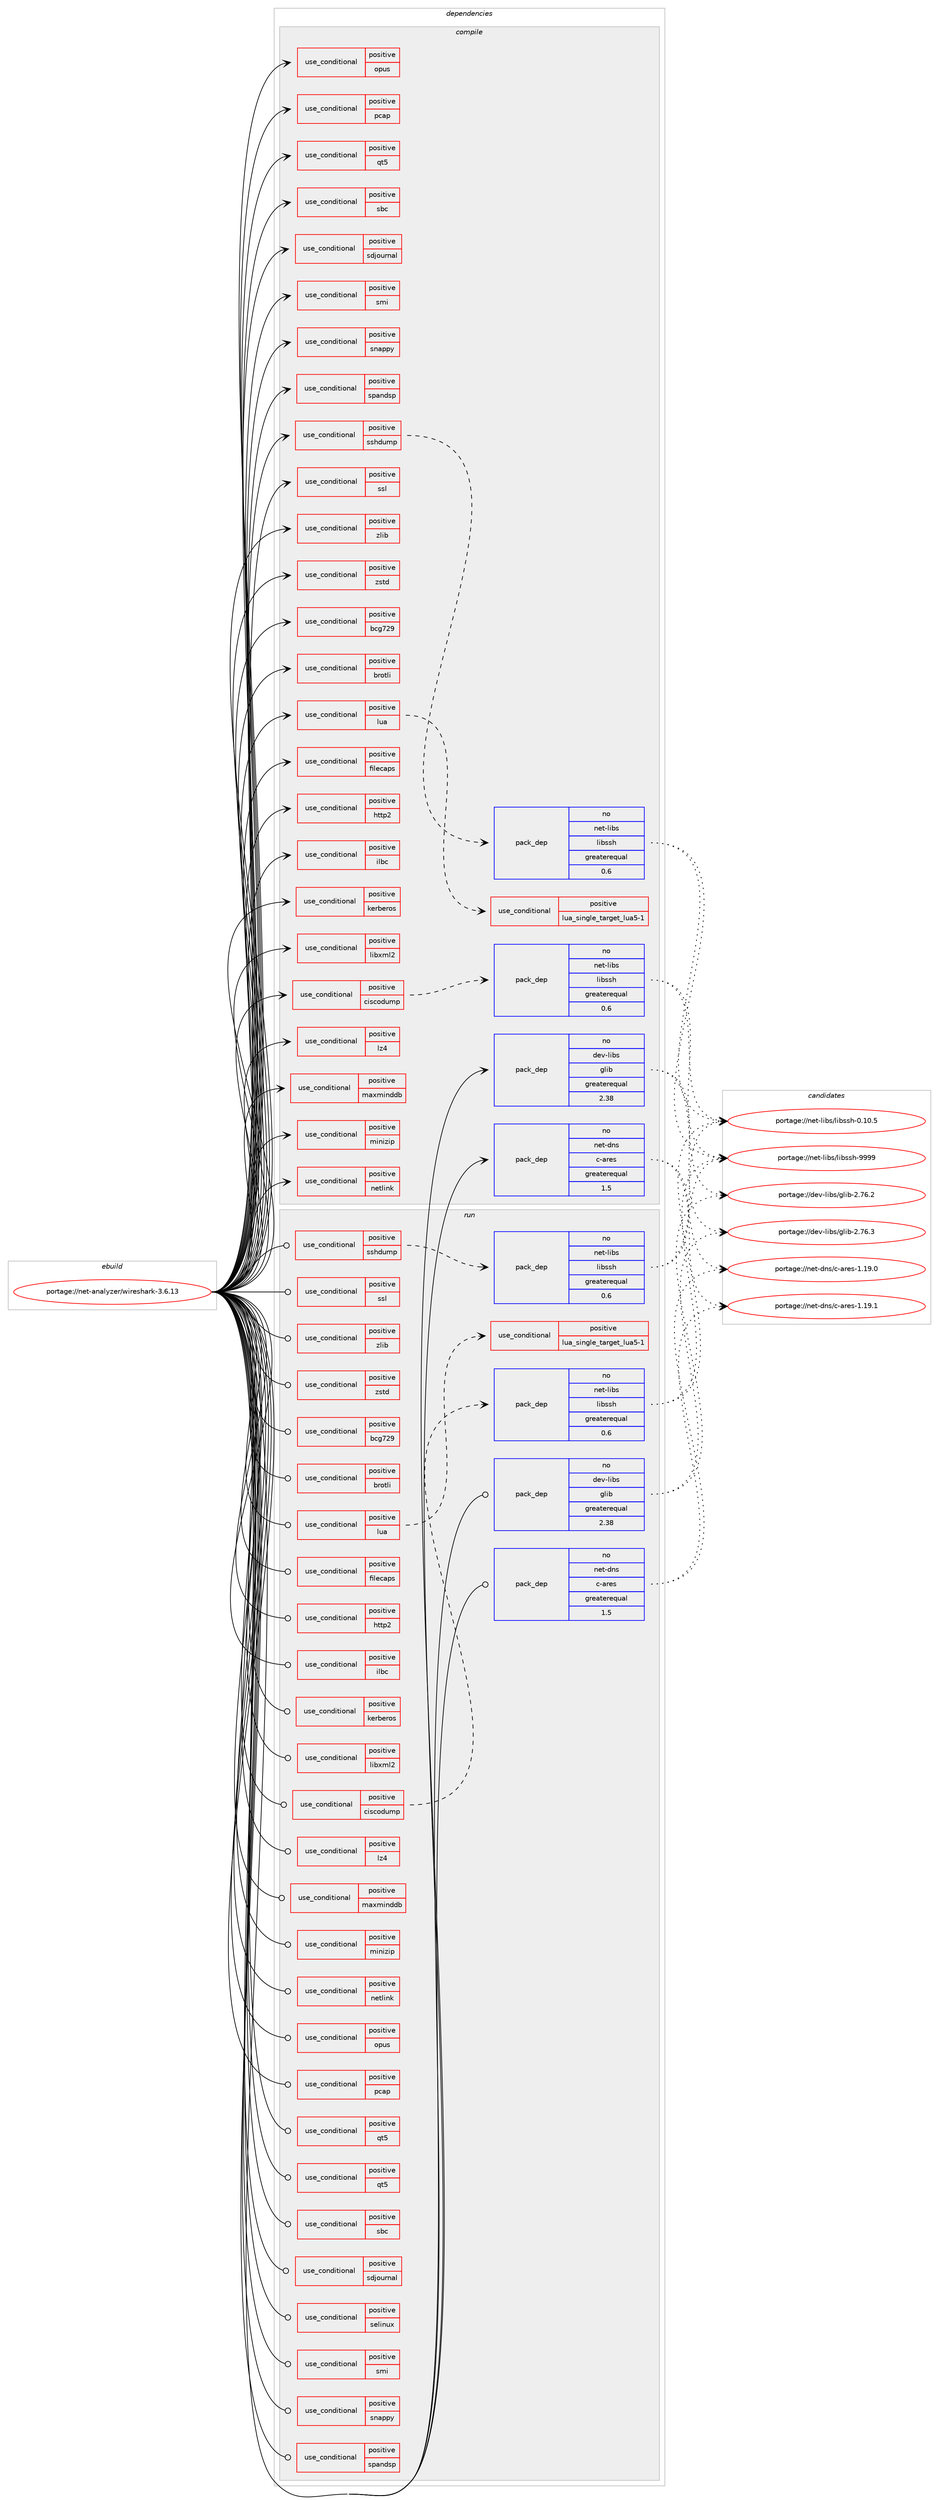 digraph prolog {

# *************
# Graph options
# *************

newrank=true;
concentrate=true;
compound=true;
graph [rankdir=LR,fontname=Helvetica,fontsize=10,ranksep=1.5];#, ranksep=2.5, nodesep=0.2];
edge  [arrowhead=vee];
node  [fontname=Helvetica,fontsize=10];

# **********
# The ebuild
# **********

subgraph cluster_leftcol {
color=gray;
rank=same;
label=<<i>ebuild</i>>;
id [label="portage://net-analyzer/wireshark-3.6.13", color=red, width=4, href="../net-analyzer/wireshark-3.6.13.svg"];
}

# ****************
# The dependencies
# ****************

subgraph cluster_midcol {
color=gray;
label=<<i>dependencies</i>>;
subgraph cluster_compile {
fillcolor="#eeeeee";
style=filled;
label=<<i>compile</i>>;
subgraph cond7 {
dependency7 [label=<<TABLE BORDER="0" CELLBORDER="1" CELLSPACING="0" CELLPADDING="4"><TR><TD ROWSPAN="3" CELLPADDING="10">use_conditional</TD></TR><TR><TD>positive</TD></TR><TR><TD>bcg729</TD></TR></TABLE>>, shape=none, color=red];
# *** BEGIN UNKNOWN DEPENDENCY TYPE (TODO) ***
# dependency7 -> package_dependency(portage://net-analyzer/wireshark-3.6.13,install,no,media-libs,bcg729,none,[,,],[],[])
# *** END UNKNOWN DEPENDENCY TYPE (TODO) ***

}
id:e -> dependency7:w [weight=20,style="solid",arrowhead="vee"];
subgraph cond8 {
dependency8 [label=<<TABLE BORDER="0" CELLBORDER="1" CELLSPACING="0" CELLPADDING="4"><TR><TD ROWSPAN="3" CELLPADDING="10">use_conditional</TD></TR><TR><TD>positive</TD></TR><TR><TD>brotli</TD></TR></TABLE>>, shape=none, color=red];
# *** BEGIN UNKNOWN DEPENDENCY TYPE (TODO) ***
# dependency8 -> package_dependency(portage://net-analyzer/wireshark-3.6.13,install,no,app-arch,brotli,none,[,,],any_same_slot,[])
# *** END UNKNOWN DEPENDENCY TYPE (TODO) ***

}
id:e -> dependency8:w [weight=20,style="solid",arrowhead="vee"];
subgraph cond9 {
dependency9 [label=<<TABLE BORDER="0" CELLBORDER="1" CELLSPACING="0" CELLPADDING="4"><TR><TD ROWSPAN="3" CELLPADDING="10">use_conditional</TD></TR><TR><TD>positive</TD></TR><TR><TD>ciscodump</TD></TR></TABLE>>, shape=none, color=red];
subgraph pack1 {
dependency10 [label=<<TABLE BORDER="0" CELLBORDER="1" CELLSPACING="0" CELLPADDING="4" WIDTH="220"><TR><TD ROWSPAN="6" CELLPADDING="30">pack_dep</TD></TR><TR><TD WIDTH="110">no</TD></TR><TR><TD>net-libs</TD></TR><TR><TD>libssh</TD></TR><TR><TD>greaterequal</TD></TR><TR><TD>0.6</TD></TR></TABLE>>, shape=none, color=blue];
}
dependency9:e -> dependency10:w [weight=20,style="dashed",arrowhead="vee"];
}
id:e -> dependency9:w [weight=20,style="solid",arrowhead="vee"];
subgraph cond10 {
dependency11 [label=<<TABLE BORDER="0" CELLBORDER="1" CELLSPACING="0" CELLPADDING="4"><TR><TD ROWSPAN="3" CELLPADDING="10">use_conditional</TD></TR><TR><TD>positive</TD></TR><TR><TD>filecaps</TD></TR></TABLE>>, shape=none, color=red];
# *** BEGIN UNKNOWN DEPENDENCY TYPE (TODO) ***
# dependency11 -> package_dependency(portage://net-analyzer/wireshark-3.6.13,install,no,sys-libs,libcap,none,[,,],[],[])
# *** END UNKNOWN DEPENDENCY TYPE (TODO) ***

}
id:e -> dependency11:w [weight=20,style="solid",arrowhead="vee"];
subgraph cond11 {
dependency12 [label=<<TABLE BORDER="0" CELLBORDER="1" CELLSPACING="0" CELLPADDING="4"><TR><TD ROWSPAN="3" CELLPADDING="10">use_conditional</TD></TR><TR><TD>positive</TD></TR><TR><TD>http2</TD></TR></TABLE>>, shape=none, color=red];
# *** BEGIN UNKNOWN DEPENDENCY TYPE (TODO) ***
# dependency12 -> package_dependency(portage://net-analyzer/wireshark-3.6.13,install,no,net-libs,nghttp2,none,[,,],any_same_slot,[])
# *** END UNKNOWN DEPENDENCY TYPE (TODO) ***

}
id:e -> dependency12:w [weight=20,style="solid",arrowhead="vee"];
subgraph cond12 {
dependency13 [label=<<TABLE BORDER="0" CELLBORDER="1" CELLSPACING="0" CELLPADDING="4"><TR><TD ROWSPAN="3" CELLPADDING="10">use_conditional</TD></TR><TR><TD>positive</TD></TR><TR><TD>ilbc</TD></TR></TABLE>>, shape=none, color=red];
# *** BEGIN UNKNOWN DEPENDENCY TYPE (TODO) ***
# dependency13 -> package_dependency(portage://net-analyzer/wireshark-3.6.13,install,no,media-libs,libilbc,none,[,,],[],[])
# *** END UNKNOWN DEPENDENCY TYPE (TODO) ***

}
id:e -> dependency13:w [weight=20,style="solid",arrowhead="vee"];
subgraph cond13 {
dependency14 [label=<<TABLE BORDER="0" CELLBORDER="1" CELLSPACING="0" CELLPADDING="4"><TR><TD ROWSPAN="3" CELLPADDING="10">use_conditional</TD></TR><TR><TD>positive</TD></TR><TR><TD>kerberos</TD></TR></TABLE>>, shape=none, color=red];
# *** BEGIN UNKNOWN DEPENDENCY TYPE (TODO) ***
# dependency14 -> package_dependency(portage://net-analyzer/wireshark-3.6.13,install,no,virtual,krb5,none,[,,],[],[])
# *** END UNKNOWN DEPENDENCY TYPE (TODO) ***

}
id:e -> dependency14:w [weight=20,style="solid",arrowhead="vee"];
subgraph cond14 {
dependency15 [label=<<TABLE BORDER="0" CELLBORDER="1" CELLSPACING="0" CELLPADDING="4"><TR><TD ROWSPAN="3" CELLPADDING="10">use_conditional</TD></TR><TR><TD>positive</TD></TR><TR><TD>libxml2</TD></TR></TABLE>>, shape=none, color=red];
# *** BEGIN UNKNOWN DEPENDENCY TYPE (TODO) ***
# dependency15 -> package_dependency(portage://net-analyzer/wireshark-3.6.13,install,no,dev-libs,libxml2,none,[,,],[],[])
# *** END UNKNOWN DEPENDENCY TYPE (TODO) ***

}
id:e -> dependency15:w [weight=20,style="solid",arrowhead="vee"];
subgraph cond15 {
dependency16 [label=<<TABLE BORDER="0" CELLBORDER="1" CELLSPACING="0" CELLPADDING="4"><TR><TD ROWSPAN="3" CELLPADDING="10">use_conditional</TD></TR><TR><TD>positive</TD></TR><TR><TD>lua</TD></TR></TABLE>>, shape=none, color=red];
subgraph cond16 {
dependency17 [label=<<TABLE BORDER="0" CELLBORDER="1" CELLSPACING="0" CELLPADDING="4"><TR><TD ROWSPAN="3" CELLPADDING="10">use_conditional</TD></TR><TR><TD>positive</TD></TR><TR><TD>lua_single_target_lua5-1</TD></TR></TABLE>>, shape=none, color=red];
# *** BEGIN UNKNOWN DEPENDENCY TYPE (TODO) ***
# dependency17 -> package_dependency(portage://net-analyzer/wireshark-3.6.13,install,no,dev-lang,lua,none,[,,],[slot(5.1)],[])
# *** END UNKNOWN DEPENDENCY TYPE (TODO) ***

}
dependency16:e -> dependency17:w [weight=20,style="dashed",arrowhead="vee"];
}
id:e -> dependency16:w [weight=20,style="solid",arrowhead="vee"];
subgraph cond17 {
dependency18 [label=<<TABLE BORDER="0" CELLBORDER="1" CELLSPACING="0" CELLPADDING="4"><TR><TD ROWSPAN="3" CELLPADDING="10">use_conditional</TD></TR><TR><TD>positive</TD></TR><TR><TD>lz4</TD></TR></TABLE>>, shape=none, color=red];
# *** BEGIN UNKNOWN DEPENDENCY TYPE (TODO) ***
# dependency18 -> package_dependency(portage://net-analyzer/wireshark-3.6.13,install,no,app-arch,lz4,none,[,,],any_same_slot,[])
# *** END UNKNOWN DEPENDENCY TYPE (TODO) ***

}
id:e -> dependency18:w [weight=20,style="solid",arrowhead="vee"];
subgraph cond18 {
dependency19 [label=<<TABLE BORDER="0" CELLBORDER="1" CELLSPACING="0" CELLPADDING="4"><TR><TD ROWSPAN="3" CELLPADDING="10">use_conditional</TD></TR><TR><TD>positive</TD></TR><TR><TD>maxminddb</TD></TR></TABLE>>, shape=none, color=red];
# *** BEGIN UNKNOWN DEPENDENCY TYPE (TODO) ***
# dependency19 -> package_dependency(portage://net-analyzer/wireshark-3.6.13,install,no,dev-libs,libmaxminddb,none,[,,],any_same_slot,[])
# *** END UNKNOWN DEPENDENCY TYPE (TODO) ***

}
id:e -> dependency19:w [weight=20,style="solid",arrowhead="vee"];
subgraph cond19 {
dependency20 [label=<<TABLE BORDER="0" CELLBORDER="1" CELLSPACING="0" CELLPADDING="4"><TR><TD ROWSPAN="3" CELLPADDING="10">use_conditional</TD></TR><TR><TD>positive</TD></TR><TR><TD>minizip</TD></TR></TABLE>>, shape=none, color=red];
# *** BEGIN UNKNOWN DEPENDENCY TYPE (TODO) ***
# dependency20 -> package_dependency(portage://net-analyzer/wireshark-3.6.13,install,no,sys-libs,zlib,none,[,,],[],[use(enable(minizip),none)])
# *** END UNKNOWN DEPENDENCY TYPE (TODO) ***

}
id:e -> dependency20:w [weight=20,style="solid",arrowhead="vee"];
subgraph cond20 {
dependency21 [label=<<TABLE BORDER="0" CELLBORDER="1" CELLSPACING="0" CELLPADDING="4"><TR><TD ROWSPAN="3" CELLPADDING="10">use_conditional</TD></TR><TR><TD>positive</TD></TR><TR><TD>netlink</TD></TR></TABLE>>, shape=none, color=red];
# *** BEGIN UNKNOWN DEPENDENCY TYPE (TODO) ***
# dependency21 -> package_dependency(portage://net-analyzer/wireshark-3.6.13,install,no,dev-libs,libnl,none,[,,],[slot(3)],[])
# *** END UNKNOWN DEPENDENCY TYPE (TODO) ***

}
id:e -> dependency21:w [weight=20,style="solid",arrowhead="vee"];
subgraph cond21 {
dependency22 [label=<<TABLE BORDER="0" CELLBORDER="1" CELLSPACING="0" CELLPADDING="4"><TR><TD ROWSPAN="3" CELLPADDING="10">use_conditional</TD></TR><TR><TD>positive</TD></TR><TR><TD>opus</TD></TR></TABLE>>, shape=none, color=red];
# *** BEGIN UNKNOWN DEPENDENCY TYPE (TODO) ***
# dependency22 -> package_dependency(portage://net-analyzer/wireshark-3.6.13,install,no,media-libs,opus,none,[,,],[],[])
# *** END UNKNOWN DEPENDENCY TYPE (TODO) ***

}
id:e -> dependency22:w [weight=20,style="solid",arrowhead="vee"];
subgraph cond22 {
dependency23 [label=<<TABLE BORDER="0" CELLBORDER="1" CELLSPACING="0" CELLPADDING="4"><TR><TD ROWSPAN="3" CELLPADDING="10">use_conditional</TD></TR><TR><TD>positive</TD></TR><TR><TD>pcap</TD></TR></TABLE>>, shape=none, color=red];
# *** BEGIN UNKNOWN DEPENDENCY TYPE (TODO) ***
# dependency23 -> package_dependency(portage://net-analyzer/wireshark-3.6.13,install,no,net-libs,libpcap,none,[,,],[],[])
# *** END UNKNOWN DEPENDENCY TYPE (TODO) ***

}
id:e -> dependency23:w [weight=20,style="solid",arrowhead="vee"];
subgraph cond23 {
dependency24 [label=<<TABLE BORDER="0" CELLBORDER="1" CELLSPACING="0" CELLPADDING="4"><TR><TD ROWSPAN="3" CELLPADDING="10">use_conditional</TD></TR><TR><TD>positive</TD></TR><TR><TD>qt5</TD></TR></TABLE>>, shape=none, color=red];
# *** BEGIN UNKNOWN DEPENDENCY TYPE (TODO) ***
# dependency24 -> package_dependency(portage://net-analyzer/wireshark-3.6.13,install,no,dev-qt,qtcore,none,[,,],[slot(5)],[])
# *** END UNKNOWN DEPENDENCY TYPE (TODO) ***

# *** BEGIN UNKNOWN DEPENDENCY TYPE (TODO) ***
# dependency24 -> package_dependency(portage://net-analyzer/wireshark-3.6.13,install,no,dev-qt,qtgui,none,[,,],[slot(5)],[])
# *** END UNKNOWN DEPENDENCY TYPE (TODO) ***

# *** BEGIN UNKNOWN DEPENDENCY TYPE (TODO) ***
# dependency24 -> package_dependency(portage://net-analyzer/wireshark-3.6.13,install,no,dev-qt,qtmultimedia,none,[,,],[slot(5)],[])
# *** END UNKNOWN DEPENDENCY TYPE (TODO) ***

# *** BEGIN UNKNOWN DEPENDENCY TYPE (TODO) ***
# dependency24 -> package_dependency(portage://net-analyzer/wireshark-3.6.13,install,no,dev-qt,qtprintsupport,none,[,,],[slot(5)],[])
# *** END UNKNOWN DEPENDENCY TYPE (TODO) ***

# *** BEGIN UNKNOWN DEPENDENCY TYPE (TODO) ***
# dependency24 -> package_dependency(portage://net-analyzer/wireshark-3.6.13,install,no,dev-qt,qtwidgets,none,[,,],[slot(5)],[])
# *** END UNKNOWN DEPENDENCY TYPE (TODO) ***

# *** BEGIN UNKNOWN DEPENDENCY TYPE (TODO) ***
# dependency24 -> package_dependency(portage://net-analyzer/wireshark-3.6.13,install,no,x11-misc,xdg-utils,none,[,,],[],[])
# *** END UNKNOWN DEPENDENCY TYPE (TODO) ***

}
id:e -> dependency24:w [weight=20,style="solid",arrowhead="vee"];
subgraph cond24 {
dependency25 [label=<<TABLE BORDER="0" CELLBORDER="1" CELLSPACING="0" CELLPADDING="4"><TR><TD ROWSPAN="3" CELLPADDING="10">use_conditional</TD></TR><TR><TD>positive</TD></TR><TR><TD>sbc</TD></TR></TABLE>>, shape=none, color=red];
# *** BEGIN UNKNOWN DEPENDENCY TYPE (TODO) ***
# dependency25 -> package_dependency(portage://net-analyzer/wireshark-3.6.13,install,no,media-libs,sbc,none,[,,],[],[])
# *** END UNKNOWN DEPENDENCY TYPE (TODO) ***

}
id:e -> dependency25:w [weight=20,style="solid",arrowhead="vee"];
subgraph cond25 {
dependency26 [label=<<TABLE BORDER="0" CELLBORDER="1" CELLSPACING="0" CELLPADDING="4"><TR><TD ROWSPAN="3" CELLPADDING="10">use_conditional</TD></TR><TR><TD>positive</TD></TR><TR><TD>sdjournal</TD></TR></TABLE>>, shape=none, color=red];
# *** BEGIN UNKNOWN DEPENDENCY TYPE (TODO) ***
# dependency26 -> package_dependency(portage://net-analyzer/wireshark-3.6.13,install,no,sys-apps,systemd,none,[,,],[],[])
# *** END UNKNOWN DEPENDENCY TYPE (TODO) ***

}
id:e -> dependency26:w [weight=20,style="solid",arrowhead="vee"];
subgraph cond26 {
dependency27 [label=<<TABLE BORDER="0" CELLBORDER="1" CELLSPACING="0" CELLPADDING="4"><TR><TD ROWSPAN="3" CELLPADDING="10">use_conditional</TD></TR><TR><TD>positive</TD></TR><TR><TD>smi</TD></TR></TABLE>>, shape=none, color=red];
# *** BEGIN UNKNOWN DEPENDENCY TYPE (TODO) ***
# dependency27 -> package_dependency(portage://net-analyzer/wireshark-3.6.13,install,no,net-libs,libsmi,none,[,,],[],[])
# *** END UNKNOWN DEPENDENCY TYPE (TODO) ***

}
id:e -> dependency27:w [weight=20,style="solid",arrowhead="vee"];
subgraph cond27 {
dependency28 [label=<<TABLE BORDER="0" CELLBORDER="1" CELLSPACING="0" CELLPADDING="4"><TR><TD ROWSPAN="3" CELLPADDING="10">use_conditional</TD></TR><TR><TD>positive</TD></TR><TR><TD>snappy</TD></TR></TABLE>>, shape=none, color=red];
# *** BEGIN UNKNOWN DEPENDENCY TYPE (TODO) ***
# dependency28 -> package_dependency(portage://net-analyzer/wireshark-3.6.13,install,no,app-arch,snappy,none,[,,],any_same_slot,[])
# *** END UNKNOWN DEPENDENCY TYPE (TODO) ***

}
id:e -> dependency28:w [weight=20,style="solid",arrowhead="vee"];
subgraph cond28 {
dependency29 [label=<<TABLE BORDER="0" CELLBORDER="1" CELLSPACING="0" CELLPADDING="4"><TR><TD ROWSPAN="3" CELLPADDING="10">use_conditional</TD></TR><TR><TD>positive</TD></TR><TR><TD>spandsp</TD></TR></TABLE>>, shape=none, color=red];
# *** BEGIN UNKNOWN DEPENDENCY TYPE (TODO) ***
# dependency29 -> package_dependency(portage://net-analyzer/wireshark-3.6.13,install,no,media-libs,spandsp,none,[,,],[],[])
# *** END UNKNOWN DEPENDENCY TYPE (TODO) ***

}
id:e -> dependency29:w [weight=20,style="solid",arrowhead="vee"];
subgraph cond29 {
dependency30 [label=<<TABLE BORDER="0" CELLBORDER="1" CELLSPACING="0" CELLPADDING="4"><TR><TD ROWSPAN="3" CELLPADDING="10">use_conditional</TD></TR><TR><TD>positive</TD></TR><TR><TD>sshdump</TD></TR></TABLE>>, shape=none, color=red];
subgraph pack2 {
dependency31 [label=<<TABLE BORDER="0" CELLBORDER="1" CELLSPACING="0" CELLPADDING="4" WIDTH="220"><TR><TD ROWSPAN="6" CELLPADDING="30">pack_dep</TD></TR><TR><TD WIDTH="110">no</TD></TR><TR><TD>net-libs</TD></TR><TR><TD>libssh</TD></TR><TR><TD>greaterequal</TD></TR><TR><TD>0.6</TD></TR></TABLE>>, shape=none, color=blue];
}
dependency30:e -> dependency31:w [weight=20,style="dashed",arrowhead="vee"];
}
id:e -> dependency30:w [weight=20,style="solid",arrowhead="vee"];
subgraph cond30 {
dependency32 [label=<<TABLE BORDER="0" CELLBORDER="1" CELLSPACING="0" CELLPADDING="4"><TR><TD ROWSPAN="3" CELLPADDING="10">use_conditional</TD></TR><TR><TD>positive</TD></TR><TR><TD>ssl</TD></TR></TABLE>>, shape=none, color=red];
# *** BEGIN UNKNOWN DEPENDENCY TYPE (TODO) ***
# dependency32 -> package_dependency(portage://net-analyzer/wireshark-3.6.13,install,no,net-libs,gnutls,none,[,,],any_same_slot,[])
# *** END UNKNOWN DEPENDENCY TYPE (TODO) ***

}
id:e -> dependency32:w [weight=20,style="solid",arrowhead="vee"];
subgraph cond31 {
dependency33 [label=<<TABLE BORDER="0" CELLBORDER="1" CELLSPACING="0" CELLPADDING="4"><TR><TD ROWSPAN="3" CELLPADDING="10">use_conditional</TD></TR><TR><TD>positive</TD></TR><TR><TD>zlib</TD></TR></TABLE>>, shape=none, color=red];
# *** BEGIN UNKNOWN DEPENDENCY TYPE (TODO) ***
# dependency33 -> package_dependency(portage://net-analyzer/wireshark-3.6.13,install,no,sys-libs,zlib,none,[,,],[],[])
# *** END UNKNOWN DEPENDENCY TYPE (TODO) ***

}
id:e -> dependency33:w [weight=20,style="solid",arrowhead="vee"];
subgraph cond32 {
dependency34 [label=<<TABLE BORDER="0" CELLBORDER="1" CELLSPACING="0" CELLPADDING="4"><TR><TD ROWSPAN="3" CELLPADDING="10">use_conditional</TD></TR><TR><TD>positive</TD></TR><TR><TD>zstd</TD></TR></TABLE>>, shape=none, color=red];
# *** BEGIN UNKNOWN DEPENDENCY TYPE (TODO) ***
# dependency34 -> package_dependency(portage://net-analyzer/wireshark-3.6.13,install,no,app-arch,zstd,none,[,,],any_same_slot,[])
# *** END UNKNOWN DEPENDENCY TYPE (TODO) ***

}
id:e -> dependency34:w [weight=20,style="solid",arrowhead="vee"];
# *** BEGIN UNKNOWN DEPENDENCY TYPE (TODO) ***
# id -> package_dependency(portage://net-analyzer/wireshark-3.6.13,install,no,acct-group,pcap,none,[,,],[],[])
# *** END UNKNOWN DEPENDENCY TYPE (TODO) ***

subgraph pack3 {
dependency35 [label=<<TABLE BORDER="0" CELLBORDER="1" CELLSPACING="0" CELLPADDING="4" WIDTH="220"><TR><TD ROWSPAN="6" CELLPADDING="30">pack_dep</TD></TR><TR><TD WIDTH="110">no</TD></TR><TR><TD>dev-libs</TD></TR><TR><TD>glib</TD></TR><TR><TD>greaterequal</TD></TR><TR><TD>2.38</TD></TR></TABLE>>, shape=none, color=blue];
}
id:e -> dependency35:w [weight=20,style="solid",arrowhead="vee"];
# *** BEGIN UNKNOWN DEPENDENCY TYPE (TODO) ***
# id -> package_dependency(portage://net-analyzer/wireshark-3.6.13,install,no,dev-libs,libgcrypt,none,[,,],any_same_slot,[])
# *** END UNKNOWN DEPENDENCY TYPE (TODO) ***

# *** BEGIN UNKNOWN DEPENDENCY TYPE (TODO) ***
# id -> package_dependency(portage://net-analyzer/wireshark-3.6.13,install,no,media-libs,speexdsp,none,[,,],[],[])
# *** END UNKNOWN DEPENDENCY TYPE (TODO) ***

subgraph pack4 {
dependency36 [label=<<TABLE BORDER="0" CELLBORDER="1" CELLSPACING="0" CELLPADDING="4" WIDTH="220"><TR><TD ROWSPAN="6" CELLPADDING="30">pack_dep</TD></TR><TR><TD WIDTH="110">no</TD></TR><TR><TD>net-dns</TD></TR><TR><TD>c-ares</TD></TR><TR><TD>greaterequal</TD></TR><TR><TD>1.5</TD></TR></TABLE>>, shape=none, color=blue];
}
id:e -> dependency36:w [weight=20,style="solid",arrowhead="vee"];
}
subgraph cluster_compileandrun {
fillcolor="#eeeeee";
style=filled;
label=<<i>compile and run</i>>;
}
subgraph cluster_run {
fillcolor="#eeeeee";
style=filled;
label=<<i>run</i>>;
subgraph cond33 {
dependency37 [label=<<TABLE BORDER="0" CELLBORDER="1" CELLSPACING="0" CELLPADDING="4"><TR><TD ROWSPAN="3" CELLPADDING="10">use_conditional</TD></TR><TR><TD>positive</TD></TR><TR><TD>bcg729</TD></TR></TABLE>>, shape=none, color=red];
# *** BEGIN UNKNOWN DEPENDENCY TYPE (TODO) ***
# dependency37 -> package_dependency(portage://net-analyzer/wireshark-3.6.13,run,no,media-libs,bcg729,none,[,,],[],[])
# *** END UNKNOWN DEPENDENCY TYPE (TODO) ***

}
id:e -> dependency37:w [weight=20,style="solid",arrowhead="odot"];
subgraph cond34 {
dependency38 [label=<<TABLE BORDER="0" CELLBORDER="1" CELLSPACING="0" CELLPADDING="4"><TR><TD ROWSPAN="3" CELLPADDING="10">use_conditional</TD></TR><TR><TD>positive</TD></TR><TR><TD>brotli</TD></TR></TABLE>>, shape=none, color=red];
# *** BEGIN UNKNOWN DEPENDENCY TYPE (TODO) ***
# dependency38 -> package_dependency(portage://net-analyzer/wireshark-3.6.13,run,no,app-arch,brotli,none,[,,],any_same_slot,[])
# *** END UNKNOWN DEPENDENCY TYPE (TODO) ***

}
id:e -> dependency38:w [weight=20,style="solid",arrowhead="odot"];
subgraph cond35 {
dependency39 [label=<<TABLE BORDER="0" CELLBORDER="1" CELLSPACING="0" CELLPADDING="4"><TR><TD ROWSPAN="3" CELLPADDING="10">use_conditional</TD></TR><TR><TD>positive</TD></TR><TR><TD>ciscodump</TD></TR></TABLE>>, shape=none, color=red];
subgraph pack5 {
dependency40 [label=<<TABLE BORDER="0" CELLBORDER="1" CELLSPACING="0" CELLPADDING="4" WIDTH="220"><TR><TD ROWSPAN="6" CELLPADDING="30">pack_dep</TD></TR><TR><TD WIDTH="110">no</TD></TR><TR><TD>net-libs</TD></TR><TR><TD>libssh</TD></TR><TR><TD>greaterequal</TD></TR><TR><TD>0.6</TD></TR></TABLE>>, shape=none, color=blue];
}
dependency39:e -> dependency40:w [weight=20,style="dashed",arrowhead="vee"];
}
id:e -> dependency39:w [weight=20,style="solid",arrowhead="odot"];
subgraph cond36 {
dependency41 [label=<<TABLE BORDER="0" CELLBORDER="1" CELLSPACING="0" CELLPADDING="4"><TR><TD ROWSPAN="3" CELLPADDING="10">use_conditional</TD></TR><TR><TD>positive</TD></TR><TR><TD>filecaps</TD></TR></TABLE>>, shape=none, color=red];
# *** BEGIN UNKNOWN DEPENDENCY TYPE (TODO) ***
# dependency41 -> package_dependency(portage://net-analyzer/wireshark-3.6.13,run,no,sys-libs,libcap,none,[,,],[],[])
# *** END UNKNOWN DEPENDENCY TYPE (TODO) ***

}
id:e -> dependency41:w [weight=20,style="solid",arrowhead="odot"];
subgraph cond37 {
dependency42 [label=<<TABLE BORDER="0" CELLBORDER="1" CELLSPACING="0" CELLPADDING="4"><TR><TD ROWSPAN="3" CELLPADDING="10">use_conditional</TD></TR><TR><TD>positive</TD></TR><TR><TD>http2</TD></TR></TABLE>>, shape=none, color=red];
# *** BEGIN UNKNOWN DEPENDENCY TYPE (TODO) ***
# dependency42 -> package_dependency(portage://net-analyzer/wireshark-3.6.13,run,no,net-libs,nghttp2,none,[,,],any_same_slot,[])
# *** END UNKNOWN DEPENDENCY TYPE (TODO) ***

}
id:e -> dependency42:w [weight=20,style="solid",arrowhead="odot"];
subgraph cond38 {
dependency43 [label=<<TABLE BORDER="0" CELLBORDER="1" CELLSPACING="0" CELLPADDING="4"><TR><TD ROWSPAN="3" CELLPADDING="10">use_conditional</TD></TR><TR><TD>positive</TD></TR><TR><TD>ilbc</TD></TR></TABLE>>, shape=none, color=red];
# *** BEGIN UNKNOWN DEPENDENCY TYPE (TODO) ***
# dependency43 -> package_dependency(portage://net-analyzer/wireshark-3.6.13,run,no,media-libs,libilbc,none,[,,],[],[])
# *** END UNKNOWN DEPENDENCY TYPE (TODO) ***

}
id:e -> dependency43:w [weight=20,style="solid",arrowhead="odot"];
subgraph cond39 {
dependency44 [label=<<TABLE BORDER="0" CELLBORDER="1" CELLSPACING="0" CELLPADDING="4"><TR><TD ROWSPAN="3" CELLPADDING="10">use_conditional</TD></TR><TR><TD>positive</TD></TR><TR><TD>kerberos</TD></TR></TABLE>>, shape=none, color=red];
# *** BEGIN UNKNOWN DEPENDENCY TYPE (TODO) ***
# dependency44 -> package_dependency(portage://net-analyzer/wireshark-3.6.13,run,no,virtual,krb5,none,[,,],[],[])
# *** END UNKNOWN DEPENDENCY TYPE (TODO) ***

}
id:e -> dependency44:w [weight=20,style="solid",arrowhead="odot"];
subgraph cond40 {
dependency45 [label=<<TABLE BORDER="0" CELLBORDER="1" CELLSPACING="0" CELLPADDING="4"><TR><TD ROWSPAN="3" CELLPADDING="10">use_conditional</TD></TR><TR><TD>positive</TD></TR><TR><TD>libxml2</TD></TR></TABLE>>, shape=none, color=red];
# *** BEGIN UNKNOWN DEPENDENCY TYPE (TODO) ***
# dependency45 -> package_dependency(portage://net-analyzer/wireshark-3.6.13,run,no,dev-libs,libxml2,none,[,,],[],[])
# *** END UNKNOWN DEPENDENCY TYPE (TODO) ***

}
id:e -> dependency45:w [weight=20,style="solid",arrowhead="odot"];
subgraph cond41 {
dependency46 [label=<<TABLE BORDER="0" CELLBORDER="1" CELLSPACING="0" CELLPADDING="4"><TR><TD ROWSPAN="3" CELLPADDING="10">use_conditional</TD></TR><TR><TD>positive</TD></TR><TR><TD>lua</TD></TR></TABLE>>, shape=none, color=red];
subgraph cond42 {
dependency47 [label=<<TABLE BORDER="0" CELLBORDER="1" CELLSPACING="0" CELLPADDING="4"><TR><TD ROWSPAN="3" CELLPADDING="10">use_conditional</TD></TR><TR><TD>positive</TD></TR><TR><TD>lua_single_target_lua5-1</TD></TR></TABLE>>, shape=none, color=red];
# *** BEGIN UNKNOWN DEPENDENCY TYPE (TODO) ***
# dependency47 -> package_dependency(portage://net-analyzer/wireshark-3.6.13,run,no,dev-lang,lua,none,[,,],[slot(5.1)],[])
# *** END UNKNOWN DEPENDENCY TYPE (TODO) ***

}
dependency46:e -> dependency47:w [weight=20,style="dashed",arrowhead="vee"];
}
id:e -> dependency46:w [weight=20,style="solid",arrowhead="odot"];
subgraph cond43 {
dependency48 [label=<<TABLE BORDER="0" CELLBORDER="1" CELLSPACING="0" CELLPADDING="4"><TR><TD ROWSPAN="3" CELLPADDING="10">use_conditional</TD></TR><TR><TD>positive</TD></TR><TR><TD>lz4</TD></TR></TABLE>>, shape=none, color=red];
# *** BEGIN UNKNOWN DEPENDENCY TYPE (TODO) ***
# dependency48 -> package_dependency(portage://net-analyzer/wireshark-3.6.13,run,no,app-arch,lz4,none,[,,],any_same_slot,[])
# *** END UNKNOWN DEPENDENCY TYPE (TODO) ***

}
id:e -> dependency48:w [weight=20,style="solid",arrowhead="odot"];
subgraph cond44 {
dependency49 [label=<<TABLE BORDER="0" CELLBORDER="1" CELLSPACING="0" CELLPADDING="4"><TR><TD ROWSPAN="3" CELLPADDING="10">use_conditional</TD></TR><TR><TD>positive</TD></TR><TR><TD>maxminddb</TD></TR></TABLE>>, shape=none, color=red];
# *** BEGIN UNKNOWN DEPENDENCY TYPE (TODO) ***
# dependency49 -> package_dependency(portage://net-analyzer/wireshark-3.6.13,run,no,dev-libs,libmaxminddb,none,[,,],any_same_slot,[])
# *** END UNKNOWN DEPENDENCY TYPE (TODO) ***

}
id:e -> dependency49:w [weight=20,style="solid",arrowhead="odot"];
subgraph cond45 {
dependency50 [label=<<TABLE BORDER="0" CELLBORDER="1" CELLSPACING="0" CELLPADDING="4"><TR><TD ROWSPAN="3" CELLPADDING="10">use_conditional</TD></TR><TR><TD>positive</TD></TR><TR><TD>minizip</TD></TR></TABLE>>, shape=none, color=red];
# *** BEGIN UNKNOWN DEPENDENCY TYPE (TODO) ***
# dependency50 -> package_dependency(portage://net-analyzer/wireshark-3.6.13,run,no,sys-libs,zlib,none,[,,],[],[use(enable(minizip),none)])
# *** END UNKNOWN DEPENDENCY TYPE (TODO) ***

}
id:e -> dependency50:w [weight=20,style="solid",arrowhead="odot"];
subgraph cond46 {
dependency51 [label=<<TABLE BORDER="0" CELLBORDER="1" CELLSPACING="0" CELLPADDING="4"><TR><TD ROWSPAN="3" CELLPADDING="10">use_conditional</TD></TR><TR><TD>positive</TD></TR><TR><TD>netlink</TD></TR></TABLE>>, shape=none, color=red];
# *** BEGIN UNKNOWN DEPENDENCY TYPE (TODO) ***
# dependency51 -> package_dependency(portage://net-analyzer/wireshark-3.6.13,run,no,dev-libs,libnl,none,[,,],[slot(3)],[])
# *** END UNKNOWN DEPENDENCY TYPE (TODO) ***

}
id:e -> dependency51:w [weight=20,style="solid",arrowhead="odot"];
subgraph cond47 {
dependency52 [label=<<TABLE BORDER="0" CELLBORDER="1" CELLSPACING="0" CELLPADDING="4"><TR><TD ROWSPAN="3" CELLPADDING="10">use_conditional</TD></TR><TR><TD>positive</TD></TR><TR><TD>opus</TD></TR></TABLE>>, shape=none, color=red];
# *** BEGIN UNKNOWN DEPENDENCY TYPE (TODO) ***
# dependency52 -> package_dependency(portage://net-analyzer/wireshark-3.6.13,run,no,media-libs,opus,none,[,,],[],[])
# *** END UNKNOWN DEPENDENCY TYPE (TODO) ***

}
id:e -> dependency52:w [weight=20,style="solid",arrowhead="odot"];
subgraph cond48 {
dependency53 [label=<<TABLE BORDER="0" CELLBORDER="1" CELLSPACING="0" CELLPADDING="4"><TR><TD ROWSPAN="3" CELLPADDING="10">use_conditional</TD></TR><TR><TD>positive</TD></TR><TR><TD>pcap</TD></TR></TABLE>>, shape=none, color=red];
# *** BEGIN UNKNOWN DEPENDENCY TYPE (TODO) ***
# dependency53 -> package_dependency(portage://net-analyzer/wireshark-3.6.13,run,no,net-libs,libpcap,none,[,,],[],[])
# *** END UNKNOWN DEPENDENCY TYPE (TODO) ***

}
id:e -> dependency53:w [weight=20,style="solid",arrowhead="odot"];
subgraph cond49 {
dependency54 [label=<<TABLE BORDER="0" CELLBORDER="1" CELLSPACING="0" CELLPADDING="4"><TR><TD ROWSPAN="3" CELLPADDING="10">use_conditional</TD></TR><TR><TD>positive</TD></TR><TR><TD>qt5</TD></TR></TABLE>>, shape=none, color=red];
# *** BEGIN UNKNOWN DEPENDENCY TYPE (TODO) ***
# dependency54 -> package_dependency(portage://net-analyzer/wireshark-3.6.13,run,no,dev-qt,qtcore,none,[,,],[slot(5)],[])
# *** END UNKNOWN DEPENDENCY TYPE (TODO) ***

# *** BEGIN UNKNOWN DEPENDENCY TYPE (TODO) ***
# dependency54 -> package_dependency(portage://net-analyzer/wireshark-3.6.13,run,no,dev-qt,qtgui,none,[,,],[slot(5)],[])
# *** END UNKNOWN DEPENDENCY TYPE (TODO) ***

# *** BEGIN UNKNOWN DEPENDENCY TYPE (TODO) ***
# dependency54 -> package_dependency(portage://net-analyzer/wireshark-3.6.13,run,no,dev-qt,qtmultimedia,none,[,,],[slot(5)],[])
# *** END UNKNOWN DEPENDENCY TYPE (TODO) ***

# *** BEGIN UNKNOWN DEPENDENCY TYPE (TODO) ***
# dependency54 -> package_dependency(portage://net-analyzer/wireshark-3.6.13,run,no,dev-qt,qtprintsupport,none,[,,],[slot(5)],[])
# *** END UNKNOWN DEPENDENCY TYPE (TODO) ***

# *** BEGIN UNKNOWN DEPENDENCY TYPE (TODO) ***
# dependency54 -> package_dependency(portage://net-analyzer/wireshark-3.6.13,run,no,dev-qt,qtwidgets,none,[,,],[slot(5)],[])
# *** END UNKNOWN DEPENDENCY TYPE (TODO) ***

# *** BEGIN UNKNOWN DEPENDENCY TYPE (TODO) ***
# dependency54 -> package_dependency(portage://net-analyzer/wireshark-3.6.13,run,no,x11-misc,xdg-utils,none,[,,],[],[])
# *** END UNKNOWN DEPENDENCY TYPE (TODO) ***

}
id:e -> dependency54:w [weight=20,style="solid",arrowhead="odot"];
subgraph cond50 {
dependency55 [label=<<TABLE BORDER="0" CELLBORDER="1" CELLSPACING="0" CELLPADDING="4"><TR><TD ROWSPAN="3" CELLPADDING="10">use_conditional</TD></TR><TR><TD>positive</TD></TR><TR><TD>qt5</TD></TR></TABLE>>, shape=none, color=red];
# *** BEGIN UNKNOWN DEPENDENCY TYPE (TODO) ***
# dependency55 -> package_dependency(portage://net-analyzer/wireshark-3.6.13,run,no,virtual,freedesktop-icon-theme,none,[,,],[],[])
# *** END UNKNOWN DEPENDENCY TYPE (TODO) ***

}
id:e -> dependency55:w [weight=20,style="solid",arrowhead="odot"];
subgraph cond51 {
dependency56 [label=<<TABLE BORDER="0" CELLBORDER="1" CELLSPACING="0" CELLPADDING="4"><TR><TD ROWSPAN="3" CELLPADDING="10">use_conditional</TD></TR><TR><TD>positive</TD></TR><TR><TD>sbc</TD></TR></TABLE>>, shape=none, color=red];
# *** BEGIN UNKNOWN DEPENDENCY TYPE (TODO) ***
# dependency56 -> package_dependency(portage://net-analyzer/wireshark-3.6.13,run,no,media-libs,sbc,none,[,,],[],[])
# *** END UNKNOWN DEPENDENCY TYPE (TODO) ***

}
id:e -> dependency56:w [weight=20,style="solid",arrowhead="odot"];
subgraph cond52 {
dependency57 [label=<<TABLE BORDER="0" CELLBORDER="1" CELLSPACING="0" CELLPADDING="4"><TR><TD ROWSPAN="3" CELLPADDING="10">use_conditional</TD></TR><TR><TD>positive</TD></TR><TR><TD>sdjournal</TD></TR></TABLE>>, shape=none, color=red];
# *** BEGIN UNKNOWN DEPENDENCY TYPE (TODO) ***
# dependency57 -> package_dependency(portage://net-analyzer/wireshark-3.6.13,run,no,sys-apps,systemd,none,[,,],[],[])
# *** END UNKNOWN DEPENDENCY TYPE (TODO) ***

}
id:e -> dependency57:w [weight=20,style="solid",arrowhead="odot"];
subgraph cond53 {
dependency58 [label=<<TABLE BORDER="0" CELLBORDER="1" CELLSPACING="0" CELLPADDING="4"><TR><TD ROWSPAN="3" CELLPADDING="10">use_conditional</TD></TR><TR><TD>positive</TD></TR><TR><TD>selinux</TD></TR></TABLE>>, shape=none, color=red];
# *** BEGIN UNKNOWN DEPENDENCY TYPE (TODO) ***
# dependency58 -> package_dependency(portage://net-analyzer/wireshark-3.6.13,run,no,sec-policy,selinux-wireshark,none,[,,],[],[])
# *** END UNKNOWN DEPENDENCY TYPE (TODO) ***

}
id:e -> dependency58:w [weight=20,style="solid",arrowhead="odot"];
subgraph cond54 {
dependency59 [label=<<TABLE BORDER="0" CELLBORDER="1" CELLSPACING="0" CELLPADDING="4"><TR><TD ROWSPAN="3" CELLPADDING="10">use_conditional</TD></TR><TR><TD>positive</TD></TR><TR><TD>smi</TD></TR></TABLE>>, shape=none, color=red];
# *** BEGIN UNKNOWN DEPENDENCY TYPE (TODO) ***
# dependency59 -> package_dependency(portage://net-analyzer/wireshark-3.6.13,run,no,net-libs,libsmi,none,[,,],[],[])
# *** END UNKNOWN DEPENDENCY TYPE (TODO) ***

}
id:e -> dependency59:w [weight=20,style="solid",arrowhead="odot"];
subgraph cond55 {
dependency60 [label=<<TABLE BORDER="0" CELLBORDER="1" CELLSPACING="0" CELLPADDING="4"><TR><TD ROWSPAN="3" CELLPADDING="10">use_conditional</TD></TR><TR><TD>positive</TD></TR><TR><TD>snappy</TD></TR></TABLE>>, shape=none, color=red];
# *** BEGIN UNKNOWN DEPENDENCY TYPE (TODO) ***
# dependency60 -> package_dependency(portage://net-analyzer/wireshark-3.6.13,run,no,app-arch,snappy,none,[,,],any_same_slot,[])
# *** END UNKNOWN DEPENDENCY TYPE (TODO) ***

}
id:e -> dependency60:w [weight=20,style="solid",arrowhead="odot"];
subgraph cond56 {
dependency61 [label=<<TABLE BORDER="0" CELLBORDER="1" CELLSPACING="0" CELLPADDING="4"><TR><TD ROWSPAN="3" CELLPADDING="10">use_conditional</TD></TR><TR><TD>positive</TD></TR><TR><TD>spandsp</TD></TR></TABLE>>, shape=none, color=red];
# *** BEGIN UNKNOWN DEPENDENCY TYPE (TODO) ***
# dependency61 -> package_dependency(portage://net-analyzer/wireshark-3.6.13,run,no,media-libs,spandsp,none,[,,],[],[])
# *** END UNKNOWN DEPENDENCY TYPE (TODO) ***

}
id:e -> dependency61:w [weight=20,style="solid",arrowhead="odot"];
subgraph cond57 {
dependency62 [label=<<TABLE BORDER="0" CELLBORDER="1" CELLSPACING="0" CELLPADDING="4"><TR><TD ROWSPAN="3" CELLPADDING="10">use_conditional</TD></TR><TR><TD>positive</TD></TR><TR><TD>sshdump</TD></TR></TABLE>>, shape=none, color=red];
subgraph pack6 {
dependency63 [label=<<TABLE BORDER="0" CELLBORDER="1" CELLSPACING="0" CELLPADDING="4" WIDTH="220"><TR><TD ROWSPAN="6" CELLPADDING="30">pack_dep</TD></TR><TR><TD WIDTH="110">no</TD></TR><TR><TD>net-libs</TD></TR><TR><TD>libssh</TD></TR><TR><TD>greaterequal</TD></TR><TR><TD>0.6</TD></TR></TABLE>>, shape=none, color=blue];
}
dependency62:e -> dependency63:w [weight=20,style="dashed",arrowhead="vee"];
}
id:e -> dependency62:w [weight=20,style="solid",arrowhead="odot"];
subgraph cond58 {
dependency64 [label=<<TABLE BORDER="0" CELLBORDER="1" CELLSPACING="0" CELLPADDING="4"><TR><TD ROWSPAN="3" CELLPADDING="10">use_conditional</TD></TR><TR><TD>positive</TD></TR><TR><TD>ssl</TD></TR></TABLE>>, shape=none, color=red];
# *** BEGIN UNKNOWN DEPENDENCY TYPE (TODO) ***
# dependency64 -> package_dependency(portage://net-analyzer/wireshark-3.6.13,run,no,net-libs,gnutls,none,[,,],any_same_slot,[])
# *** END UNKNOWN DEPENDENCY TYPE (TODO) ***

}
id:e -> dependency64:w [weight=20,style="solid",arrowhead="odot"];
subgraph cond59 {
dependency65 [label=<<TABLE BORDER="0" CELLBORDER="1" CELLSPACING="0" CELLPADDING="4"><TR><TD ROWSPAN="3" CELLPADDING="10">use_conditional</TD></TR><TR><TD>positive</TD></TR><TR><TD>zlib</TD></TR></TABLE>>, shape=none, color=red];
# *** BEGIN UNKNOWN DEPENDENCY TYPE (TODO) ***
# dependency65 -> package_dependency(portage://net-analyzer/wireshark-3.6.13,run,no,sys-libs,zlib,none,[,,],[],[])
# *** END UNKNOWN DEPENDENCY TYPE (TODO) ***

}
id:e -> dependency65:w [weight=20,style="solid",arrowhead="odot"];
subgraph cond60 {
dependency66 [label=<<TABLE BORDER="0" CELLBORDER="1" CELLSPACING="0" CELLPADDING="4"><TR><TD ROWSPAN="3" CELLPADDING="10">use_conditional</TD></TR><TR><TD>positive</TD></TR><TR><TD>zstd</TD></TR></TABLE>>, shape=none, color=red];
# *** BEGIN UNKNOWN DEPENDENCY TYPE (TODO) ***
# dependency66 -> package_dependency(portage://net-analyzer/wireshark-3.6.13,run,no,app-arch,zstd,none,[,,],any_same_slot,[])
# *** END UNKNOWN DEPENDENCY TYPE (TODO) ***

}
id:e -> dependency66:w [weight=20,style="solid",arrowhead="odot"];
# *** BEGIN UNKNOWN DEPENDENCY TYPE (TODO) ***
# id -> package_dependency(portage://net-analyzer/wireshark-3.6.13,run,no,acct-group,pcap,none,[,,],[],[])
# *** END UNKNOWN DEPENDENCY TYPE (TODO) ***

subgraph pack7 {
dependency67 [label=<<TABLE BORDER="0" CELLBORDER="1" CELLSPACING="0" CELLPADDING="4" WIDTH="220"><TR><TD ROWSPAN="6" CELLPADDING="30">pack_dep</TD></TR><TR><TD WIDTH="110">no</TD></TR><TR><TD>dev-libs</TD></TR><TR><TD>glib</TD></TR><TR><TD>greaterequal</TD></TR><TR><TD>2.38</TD></TR></TABLE>>, shape=none, color=blue];
}
id:e -> dependency67:w [weight=20,style="solid",arrowhead="odot"];
# *** BEGIN UNKNOWN DEPENDENCY TYPE (TODO) ***
# id -> package_dependency(portage://net-analyzer/wireshark-3.6.13,run,no,dev-libs,libgcrypt,none,[,,],any_same_slot,[])
# *** END UNKNOWN DEPENDENCY TYPE (TODO) ***

# *** BEGIN UNKNOWN DEPENDENCY TYPE (TODO) ***
# id -> package_dependency(portage://net-analyzer/wireshark-3.6.13,run,no,media-libs,speexdsp,none,[,,],[],[])
# *** END UNKNOWN DEPENDENCY TYPE (TODO) ***

subgraph pack8 {
dependency68 [label=<<TABLE BORDER="0" CELLBORDER="1" CELLSPACING="0" CELLPADDING="4" WIDTH="220"><TR><TD ROWSPAN="6" CELLPADDING="30">pack_dep</TD></TR><TR><TD WIDTH="110">no</TD></TR><TR><TD>net-dns</TD></TR><TR><TD>c-ares</TD></TR><TR><TD>greaterequal</TD></TR><TR><TD>1.5</TD></TR></TABLE>>, shape=none, color=blue];
}
id:e -> dependency68:w [weight=20,style="solid",arrowhead="odot"];
}
}

# **************
# The candidates
# **************

subgraph cluster_choices {
rank=same;
color=gray;
label=<<i>candidates</i>>;

subgraph choice1 {
color=black;
nodesep=1;
choice1101011164510810598115471081059811511510445484649484653 [label="portage://net-libs/libssh-0.10.5", color=red, width=4,href="../net-libs/libssh-0.10.5.svg"];
choice110101116451081059811547108105981151151044557575757 [label="portage://net-libs/libssh-9999", color=red, width=4,href="../net-libs/libssh-9999.svg"];
dependency10:e -> choice1101011164510810598115471081059811511510445484649484653:w [style=dotted,weight="100"];
dependency10:e -> choice110101116451081059811547108105981151151044557575757:w [style=dotted,weight="100"];
}
subgraph choice2 {
color=black;
nodesep=1;
choice1101011164510810598115471081059811511510445484649484653 [label="portage://net-libs/libssh-0.10.5", color=red, width=4,href="../net-libs/libssh-0.10.5.svg"];
choice110101116451081059811547108105981151151044557575757 [label="portage://net-libs/libssh-9999", color=red, width=4,href="../net-libs/libssh-9999.svg"];
dependency31:e -> choice1101011164510810598115471081059811511510445484649484653:w [style=dotted,weight="100"];
dependency31:e -> choice110101116451081059811547108105981151151044557575757:w [style=dotted,weight="100"];
}
subgraph choice3 {
color=black;
nodesep=1;
choice1001011184510810598115471031081059845504655544650 [label="portage://dev-libs/glib-2.76.2", color=red, width=4,href="../dev-libs/glib-2.76.2.svg"];
choice1001011184510810598115471031081059845504655544651 [label="portage://dev-libs/glib-2.76.3", color=red, width=4,href="../dev-libs/glib-2.76.3.svg"];
dependency35:e -> choice1001011184510810598115471031081059845504655544650:w [style=dotted,weight="100"];
dependency35:e -> choice1001011184510810598115471031081059845504655544651:w [style=dotted,weight="100"];
}
subgraph choice4 {
color=black;
nodesep=1;
choice110101116451001101154799459711410111545494649574648 [label="portage://net-dns/c-ares-1.19.0", color=red, width=4,href="../net-dns/c-ares-1.19.0.svg"];
choice110101116451001101154799459711410111545494649574649 [label="portage://net-dns/c-ares-1.19.1", color=red, width=4,href="../net-dns/c-ares-1.19.1.svg"];
dependency36:e -> choice110101116451001101154799459711410111545494649574648:w [style=dotted,weight="100"];
dependency36:e -> choice110101116451001101154799459711410111545494649574649:w [style=dotted,weight="100"];
}
subgraph choice5 {
color=black;
nodesep=1;
choice1101011164510810598115471081059811511510445484649484653 [label="portage://net-libs/libssh-0.10.5", color=red, width=4,href="../net-libs/libssh-0.10.5.svg"];
choice110101116451081059811547108105981151151044557575757 [label="portage://net-libs/libssh-9999", color=red, width=4,href="../net-libs/libssh-9999.svg"];
dependency40:e -> choice1101011164510810598115471081059811511510445484649484653:w [style=dotted,weight="100"];
dependency40:e -> choice110101116451081059811547108105981151151044557575757:w [style=dotted,weight="100"];
}
subgraph choice6 {
color=black;
nodesep=1;
choice1101011164510810598115471081059811511510445484649484653 [label="portage://net-libs/libssh-0.10.5", color=red, width=4,href="../net-libs/libssh-0.10.5.svg"];
choice110101116451081059811547108105981151151044557575757 [label="portage://net-libs/libssh-9999", color=red, width=4,href="../net-libs/libssh-9999.svg"];
dependency63:e -> choice1101011164510810598115471081059811511510445484649484653:w [style=dotted,weight="100"];
dependency63:e -> choice110101116451081059811547108105981151151044557575757:w [style=dotted,weight="100"];
}
subgraph choice7 {
color=black;
nodesep=1;
choice1001011184510810598115471031081059845504655544650 [label="portage://dev-libs/glib-2.76.2", color=red, width=4,href="../dev-libs/glib-2.76.2.svg"];
choice1001011184510810598115471031081059845504655544651 [label="portage://dev-libs/glib-2.76.3", color=red, width=4,href="../dev-libs/glib-2.76.3.svg"];
dependency67:e -> choice1001011184510810598115471031081059845504655544650:w [style=dotted,weight="100"];
dependency67:e -> choice1001011184510810598115471031081059845504655544651:w [style=dotted,weight="100"];
}
subgraph choice8 {
color=black;
nodesep=1;
choice110101116451001101154799459711410111545494649574648 [label="portage://net-dns/c-ares-1.19.0", color=red, width=4,href="../net-dns/c-ares-1.19.0.svg"];
choice110101116451001101154799459711410111545494649574649 [label="portage://net-dns/c-ares-1.19.1", color=red, width=4,href="../net-dns/c-ares-1.19.1.svg"];
dependency68:e -> choice110101116451001101154799459711410111545494649574648:w [style=dotted,weight="100"];
dependency68:e -> choice110101116451001101154799459711410111545494649574649:w [style=dotted,weight="100"];
}
}

}
